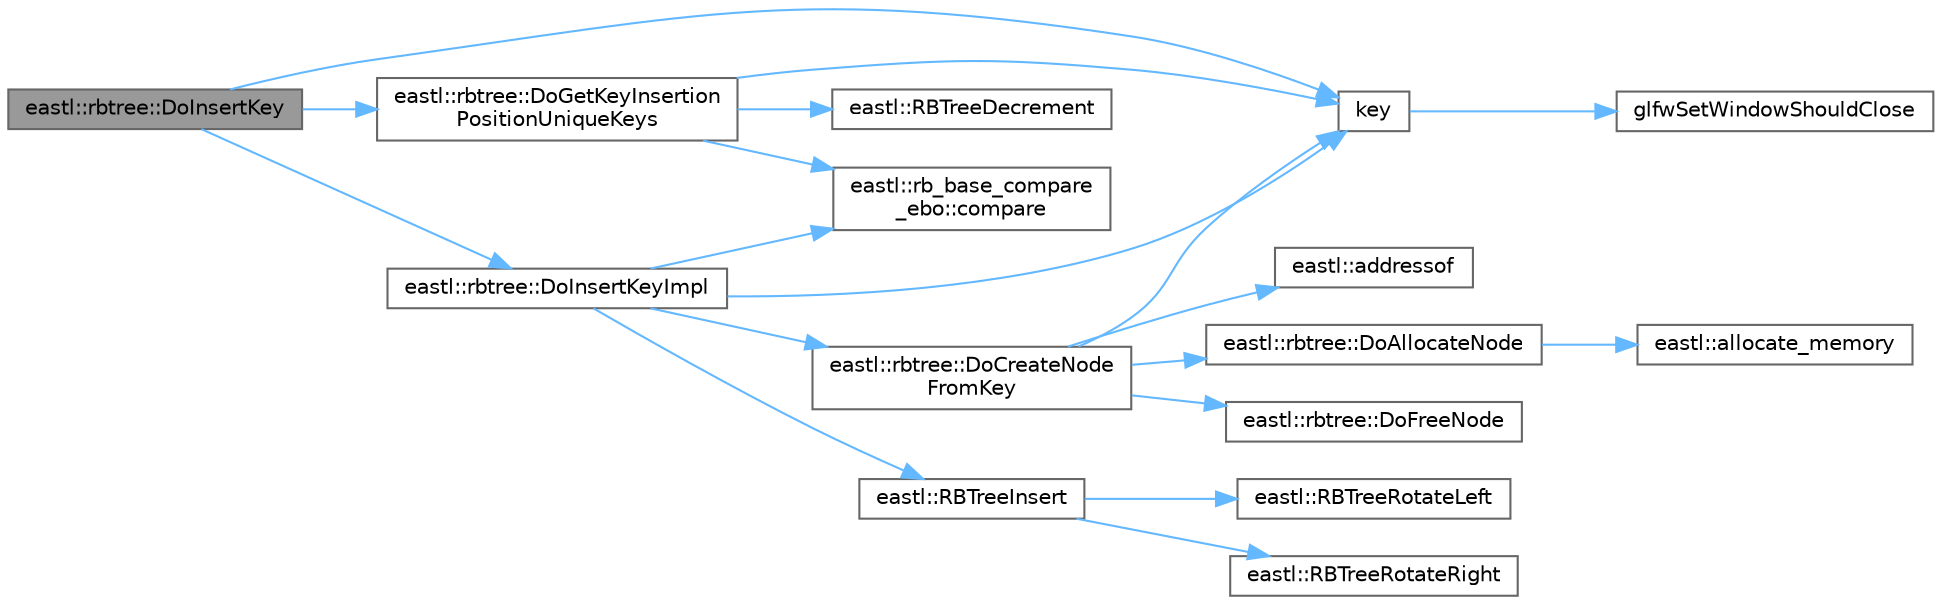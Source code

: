 digraph "eastl::rbtree::DoInsertKey"
{
 // LATEX_PDF_SIZE
  bgcolor="transparent";
  edge [fontname=Helvetica,fontsize=10,labelfontname=Helvetica,labelfontsize=10];
  node [fontname=Helvetica,fontsize=10,shape=box,height=0.2,width=0.4];
  rankdir="LR";
  Node1 [id="Node000001",label="eastl::rbtree::DoInsertKey",height=0.2,width=0.4,color="gray40", fillcolor="grey60", style="filled", fontcolor="black",tooltip=" "];
  Node1 -> Node2 [id="edge19_Node000001_Node000002",color="steelblue1",style="solid",tooltip=" "];
  Node2 [id="Node000002",label="eastl::rbtree::DoGetKeyInsertion\lPositionUniqueKeys",height=0.2,width=0.4,color="grey40", fillcolor="white", style="filled",URL="$classeastl_1_1rbtree.html#a9d47740eba05fbe73f9114dea5935949",tooltip=" "];
  Node2 -> Node3 [id="edge20_Node000002_Node000003",color="steelblue1",style="solid",tooltip=" "];
  Node3 [id="Node000003",label="eastl::rb_base_compare\l_ebo::compare",height=0.2,width=0.4,color="grey40", fillcolor="white", style="filled",URL="$structeastl_1_1rb__base__compare__ebo.html#a216daf12f94f8995a3e84e6c4adb1804",tooltip=" "];
  Node2 -> Node4 [id="edge21_Node000002_Node000004",color="steelblue1",style="solid",tooltip=" "];
  Node4 [id="Node000004",label="key",height=0.2,width=0.4,color="grey40", fillcolor="white", style="filled",URL="$gears_8c.html#accd6b5b92b78666e36543412d4ac14cd",tooltip=" "];
  Node4 -> Node5 [id="edge22_Node000004_Node000005",color="steelblue1",style="solid",tooltip=" "];
  Node5 [id="Node000005",label="glfwSetWindowShouldClose",height=0.2,width=0.4,color="grey40", fillcolor="white", style="filled",URL="$group__window.html#ga1cadeda7a1e2f224e06a8415d30741aa",tooltip="Sets the close flag of the specified window."];
  Node2 -> Node6 [id="edge23_Node000002_Node000006",color="steelblue1",style="solid",tooltip=" "];
  Node6 [id="Node000006",label="eastl::RBTreeDecrement",height=0.2,width=0.4,color="grey40", fillcolor="white", style="filled",URL="$namespaceeastl.html#a9100ccf78d9b95c2c0fef355e62cfb47",tooltip=" "];
  Node1 -> Node7 [id="edge24_Node000001_Node000007",color="steelblue1",style="solid",tooltip=" "];
  Node7 [id="Node000007",label="eastl::rbtree::DoInsertKeyImpl",height=0.2,width=0.4,color="grey40", fillcolor="white", style="filled",URL="$classeastl_1_1rbtree.html#a243a91b85299440a1703d31636b78ef3",tooltip=" "];
  Node7 -> Node3 [id="edge25_Node000007_Node000003",color="steelblue1",style="solid",tooltip=" "];
  Node7 -> Node8 [id="edge26_Node000007_Node000008",color="steelblue1",style="solid",tooltip=" "];
  Node8 [id="Node000008",label="eastl::rbtree::DoCreateNode\lFromKey",height=0.2,width=0.4,color="grey40", fillcolor="white", style="filled",URL="$classeastl_1_1rbtree.html#a33595b60e974510270cbbccad682c2ae",tooltip=" "];
  Node8 -> Node9 [id="edge27_Node000008_Node000009",color="steelblue1",style="solid",tooltip=" "];
  Node9 [id="Node000009",label="eastl::addressof",height=0.2,width=0.4,color="grey40", fillcolor="white", style="filled",URL="$namespaceeastl.html#a647701874f427998c0c9aa5cba5a8d24",tooltip=" "];
  Node8 -> Node10 [id="edge28_Node000008_Node000010",color="steelblue1",style="solid",tooltip=" "];
  Node10 [id="Node000010",label="eastl::rbtree::DoAllocateNode",height=0.2,width=0.4,color="grey40", fillcolor="white", style="filled",URL="$classeastl_1_1rbtree.html#a9fabaf3517964ccc3e0c337a26a43e37",tooltip=" "];
  Node10 -> Node11 [id="edge29_Node000010_Node000011",color="steelblue1",style="solid",tooltip=" "];
  Node11 [id="Node000011",label="eastl::allocate_memory",height=0.2,width=0.4,color="grey40", fillcolor="white", style="filled",URL="$namespaceeastl.html#ad2f4154baac1248a6b899feec8061499",tooltip=" "];
  Node8 -> Node12 [id="edge30_Node000008_Node000012",color="steelblue1",style="solid",tooltip=" "];
  Node12 [id="Node000012",label="eastl::rbtree::DoFreeNode",height=0.2,width=0.4,color="grey40", fillcolor="white", style="filled",URL="$classeastl_1_1rbtree.html#abd08d68bda360a826a77050ea7c4a7ec",tooltip=" "];
  Node8 -> Node4 [id="edge31_Node000008_Node000004",color="steelblue1",style="solid",tooltip=" "];
  Node7 -> Node4 [id="edge32_Node000007_Node000004",color="steelblue1",style="solid",tooltip=" "];
  Node7 -> Node13 [id="edge33_Node000007_Node000013",color="steelblue1",style="solid",tooltip=" "];
  Node13 [id="Node000013",label="eastl::RBTreeInsert",height=0.2,width=0.4,color="grey40", fillcolor="white", style="filled",URL="$namespaceeastl.html#aa74e983270c71d9080165aff67ee835c",tooltip=" "];
  Node13 -> Node14 [id="edge34_Node000013_Node000014",color="steelblue1",style="solid",tooltip=" "];
  Node14 [id="Node000014",label="eastl::RBTreeRotateLeft",height=0.2,width=0.4,color="grey40", fillcolor="white", style="filled",URL="$namespaceeastl.html#a769ac0c6e9bcc93e713f5e82bc46f54c",tooltip=" "];
  Node13 -> Node15 [id="edge35_Node000013_Node000015",color="steelblue1",style="solid",tooltip=" "];
  Node15 [id="Node000015",label="eastl::RBTreeRotateRight",height=0.2,width=0.4,color="grey40", fillcolor="white", style="filled",URL="$namespaceeastl.html#a854eea06085ba4b0afe1ef190cbea75c",tooltip=" "];
  Node1 -> Node4 [id="edge36_Node000001_Node000004",color="steelblue1",style="solid",tooltip=" "];
}
